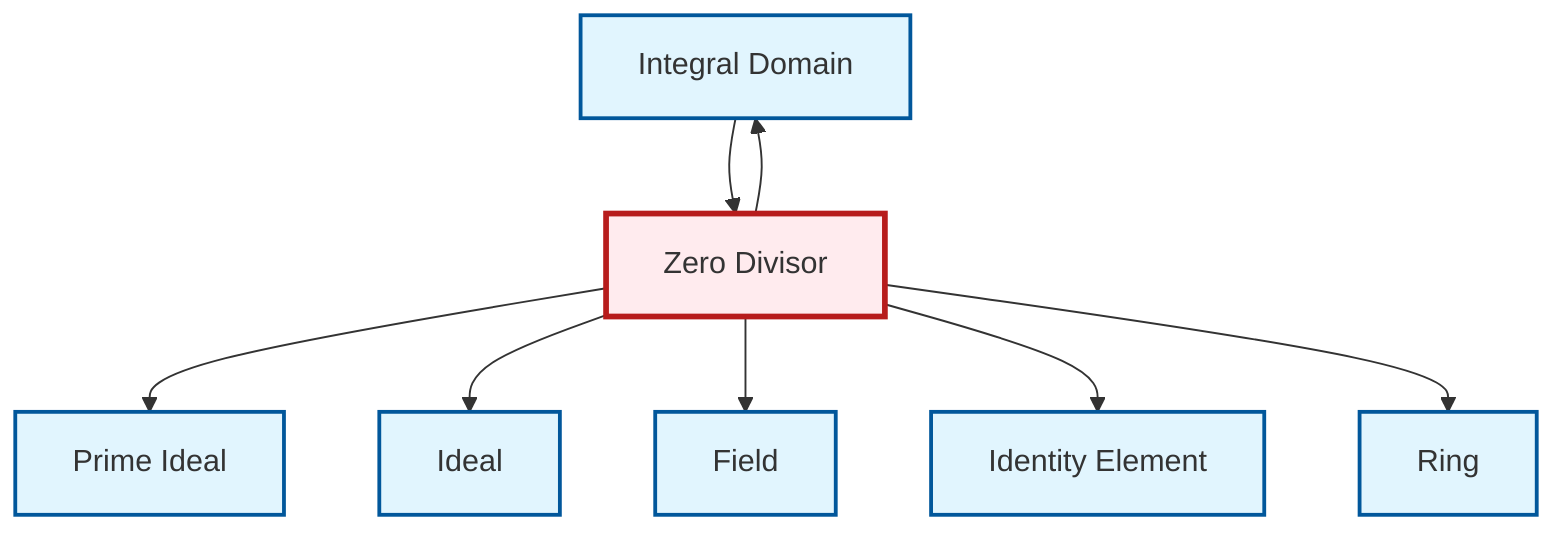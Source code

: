 graph TD
    classDef definition fill:#e1f5fe,stroke:#01579b,stroke-width:2px
    classDef theorem fill:#f3e5f5,stroke:#4a148c,stroke-width:2px
    classDef axiom fill:#fff3e0,stroke:#e65100,stroke-width:2px
    classDef example fill:#e8f5e9,stroke:#1b5e20,stroke-width:2px
    classDef current fill:#ffebee,stroke:#b71c1c,stroke-width:3px
    def-integral-domain["Integral Domain"]:::definition
    def-field["Field"]:::definition
    def-ring["Ring"]:::definition
    def-ideal["Ideal"]:::definition
    def-prime-ideal["Prime Ideal"]:::definition
    def-zero-divisor["Zero Divisor"]:::definition
    def-identity-element["Identity Element"]:::definition
    def-zero-divisor --> def-integral-domain
    def-zero-divisor --> def-prime-ideal
    def-integral-domain --> def-zero-divisor
    def-zero-divisor --> def-ideal
    def-zero-divisor --> def-field
    def-zero-divisor --> def-identity-element
    def-zero-divisor --> def-ring
    class def-zero-divisor current